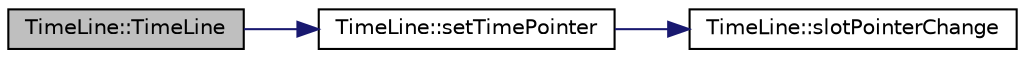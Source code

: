 digraph "TimeLine::TimeLine"
{
 // INTERACTIVE_SVG=YES
  edge [fontname="Helvetica",fontsize="10",labelfontname="Helvetica",labelfontsize="10"];
  node [fontname="Helvetica",fontsize="10",shape=record];
  rankdir="LR";
  Node1 [label="TimeLine::TimeLine",height=0.2,width=0.4,color="black", fillcolor="grey75", style="filled", fontcolor="black"];
  Node1 -> Node2 [color="midnightblue",fontsize="10",style="solid",fontname="Helvetica"];
  Node2 [label="TimeLine::setTimePointer",height=0.2,width=0.4,color="black", fillcolor="white", style="filled",URL="$dc/df5/class_time_line.html#a4a33b233aae37a7377914e8e62305ebe"];
  Node2 -> Node3 [color="midnightblue",fontsize="10",style="solid",fontname="Helvetica"];
  Node3 [label="TimeLine::slotPointerChange",height=0.2,width=0.4,color="black", fillcolor="white", style="filled",URL="$dc/df5/class_time_line.html#a20a1b2dc5be19019f775d2b2ead78ce2"];
}
